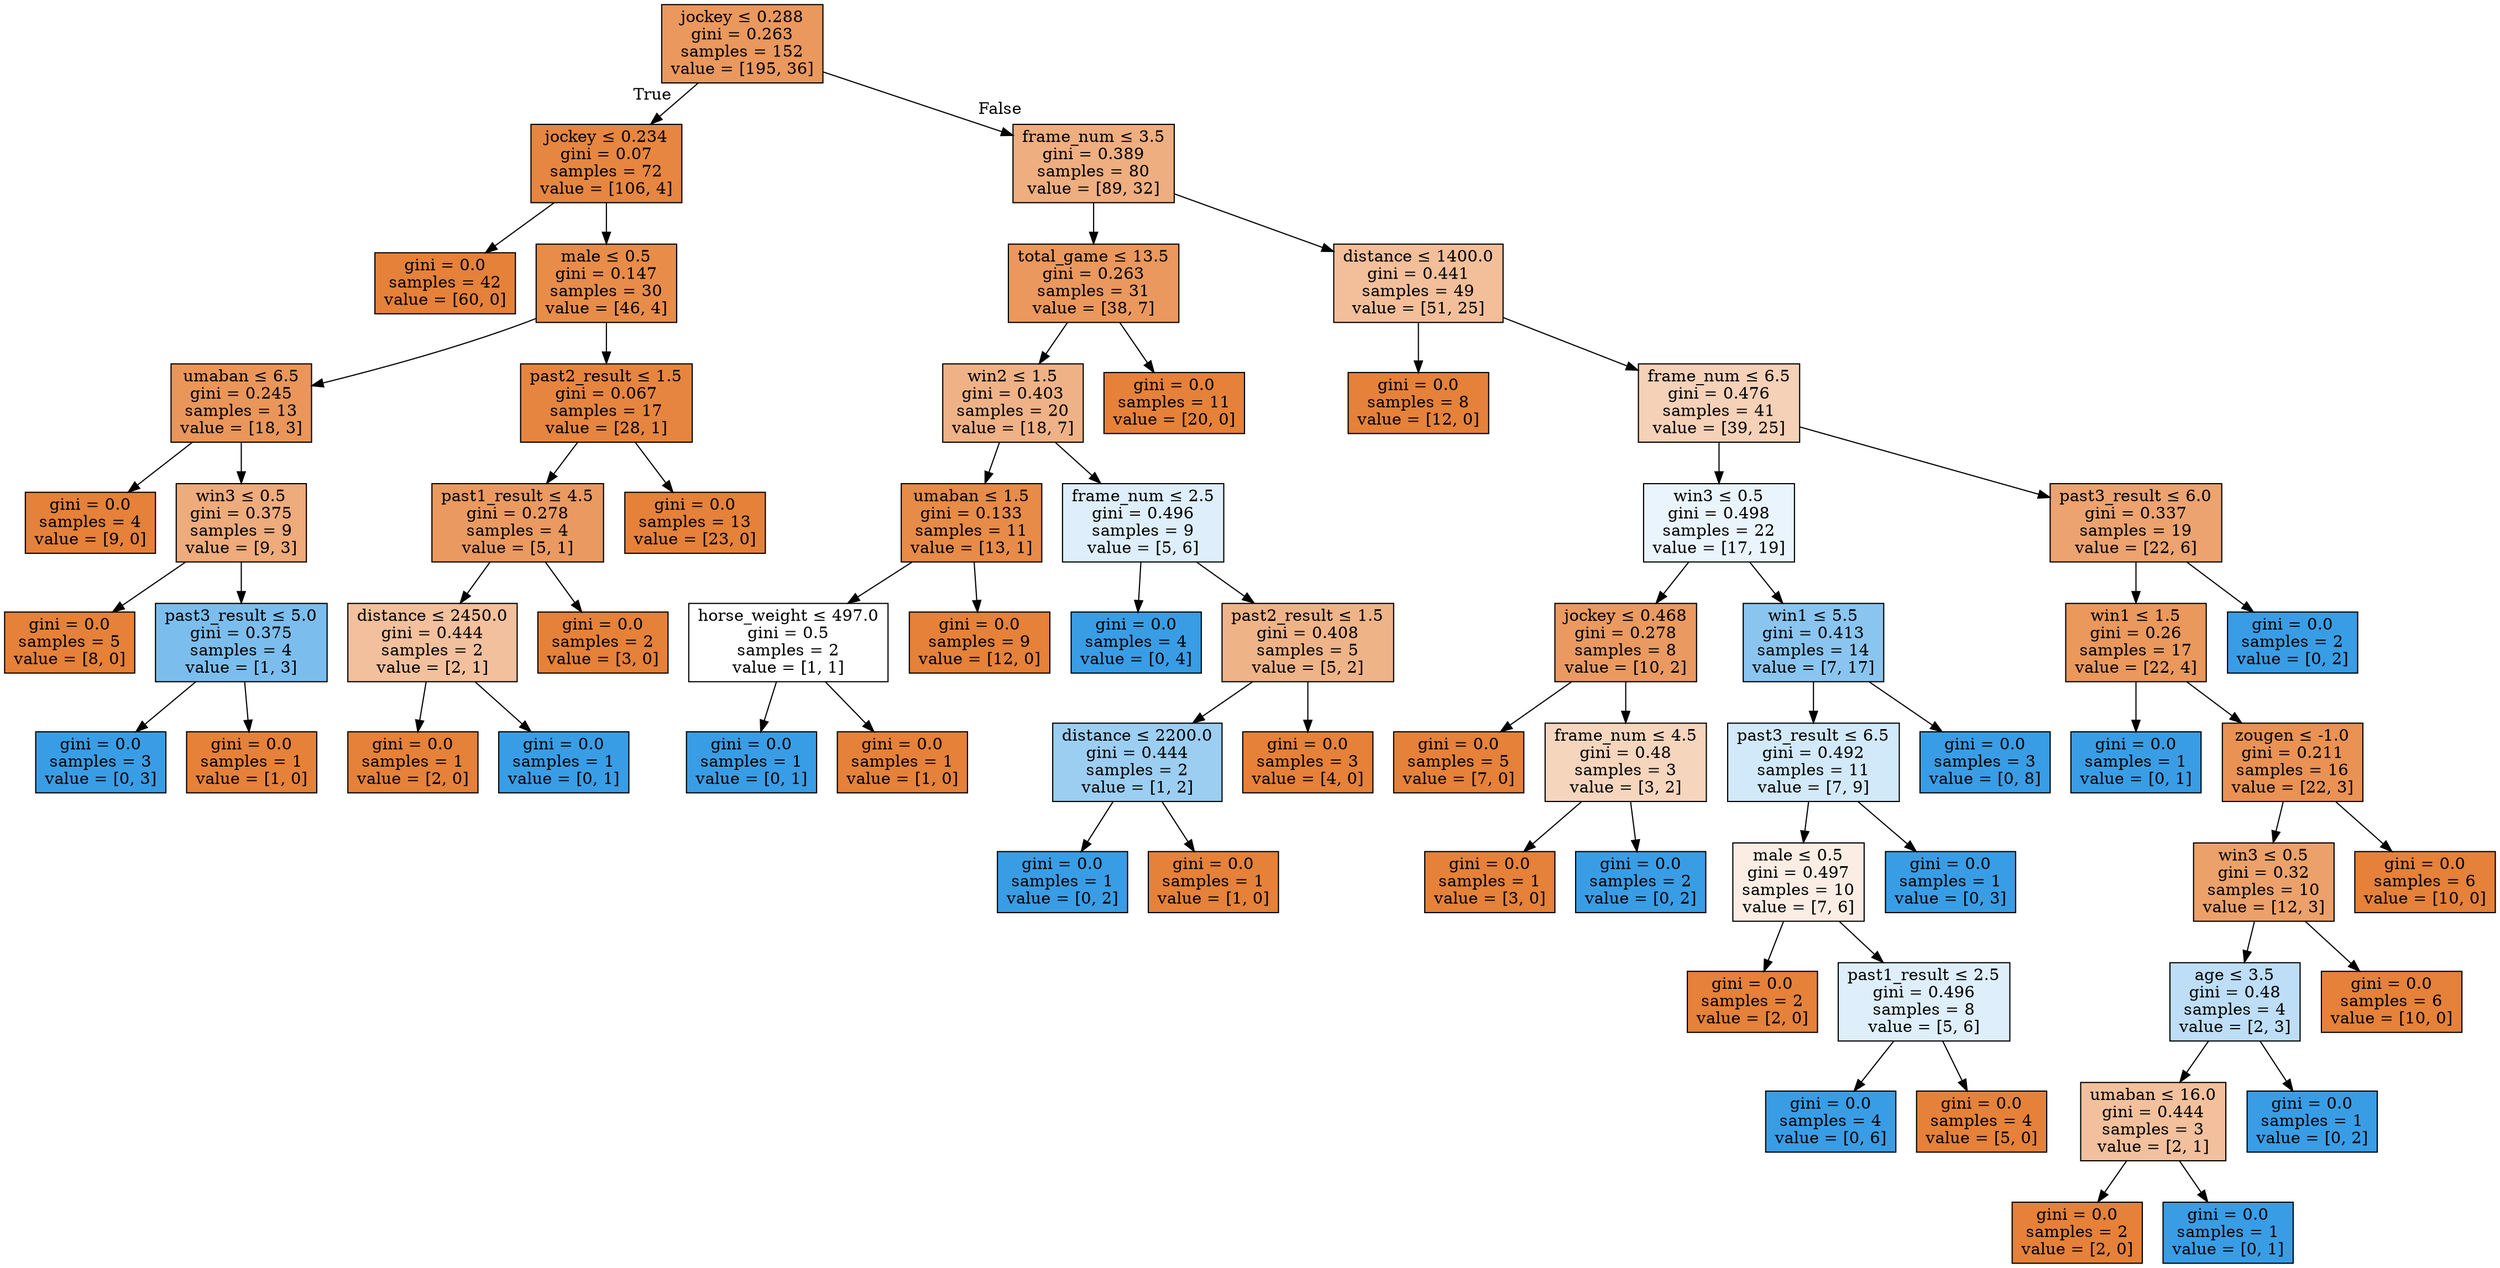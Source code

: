 digraph Tree {
node [shape=box, style="filled", color="black"] ;
0 [label=<jockey &le; 0.288<br/>gini = 0.263<br/>samples = 152<br/>value = [195, 36]>, fillcolor="#e58139d0"] ;
1 [label=<jockey &le; 0.234<br/>gini = 0.07<br/>samples = 72<br/>value = [106, 4]>, fillcolor="#e58139f5"] ;
0 -> 1 [labeldistance=2.5, labelangle=45, headlabel="True"] ;
2 [label=<gini = 0.0<br/>samples = 42<br/>value = [60, 0]>, fillcolor="#e58139ff"] ;
1 -> 2 ;
3 [label=<male &le; 0.5<br/>gini = 0.147<br/>samples = 30<br/>value = [46, 4]>, fillcolor="#e58139e9"] ;
1 -> 3 ;
4 [label=<umaban &le; 6.5<br/>gini = 0.245<br/>samples = 13<br/>value = [18, 3]>, fillcolor="#e58139d4"] ;
3 -> 4 ;
5 [label=<gini = 0.0<br/>samples = 4<br/>value = [9, 0]>, fillcolor="#e58139ff"] ;
4 -> 5 ;
6 [label=<win3 &le; 0.5<br/>gini = 0.375<br/>samples = 9<br/>value = [9, 3]>, fillcolor="#e58139aa"] ;
4 -> 6 ;
7 [label=<gini = 0.0<br/>samples = 5<br/>value = [8, 0]>, fillcolor="#e58139ff"] ;
6 -> 7 ;
8 [label=<past3_result &le; 5.0<br/>gini = 0.375<br/>samples = 4<br/>value = [1, 3]>, fillcolor="#399de5aa"] ;
6 -> 8 ;
9 [label=<gini = 0.0<br/>samples = 3<br/>value = [0, 3]>, fillcolor="#399de5ff"] ;
8 -> 9 ;
10 [label=<gini = 0.0<br/>samples = 1<br/>value = [1, 0]>, fillcolor="#e58139ff"] ;
8 -> 10 ;
11 [label=<past2_result &le; 1.5<br/>gini = 0.067<br/>samples = 17<br/>value = [28, 1]>, fillcolor="#e58139f6"] ;
3 -> 11 ;
12 [label=<past1_result &le; 4.5<br/>gini = 0.278<br/>samples = 4<br/>value = [5, 1]>, fillcolor="#e58139cc"] ;
11 -> 12 ;
13 [label=<distance &le; 2450.0<br/>gini = 0.444<br/>samples = 2<br/>value = [2, 1]>, fillcolor="#e581397f"] ;
12 -> 13 ;
14 [label=<gini = 0.0<br/>samples = 1<br/>value = [2, 0]>, fillcolor="#e58139ff"] ;
13 -> 14 ;
15 [label=<gini = 0.0<br/>samples = 1<br/>value = [0, 1]>, fillcolor="#399de5ff"] ;
13 -> 15 ;
16 [label=<gini = 0.0<br/>samples = 2<br/>value = [3, 0]>, fillcolor="#e58139ff"] ;
12 -> 16 ;
17 [label=<gini = 0.0<br/>samples = 13<br/>value = [23, 0]>, fillcolor="#e58139ff"] ;
11 -> 17 ;
18 [label=<frame_num &le; 3.5<br/>gini = 0.389<br/>samples = 80<br/>value = [89, 32]>, fillcolor="#e58139a3"] ;
0 -> 18 [labeldistance=2.5, labelangle=-45, headlabel="False"] ;
19 [label=<total_game &le; 13.5<br/>gini = 0.263<br/>samples = 31<br/>value = [38, 7]>, fillcolor="#e58139d0"] ;
18 -> 19 ;
20 [label=<win2 &le; 1.5<br/>gini = 0.403<br/>samples = 20<br/>value = [18, 7]>, fillcolor="#e581399c"] ;
19 -> 20 ;
21 [label=<umaban &le; 1.5<br/>gini = 0.133<br/>samples = 11<br/>value = [13, 1]>, fillcolor="#e58139eb"] ;
20 -> 21 ;
22 [label=<horse_weight &le; 497.0<br/>gini = 0.5<br/>samples = 2<br/>value = [1, 1]>, fillcolor="#e5813900"] ;
21 -> 22 ;
23 [label=<gini = 0.0<br/>samples = 1<br/>value = [0, 1]>, fillcolor="#399de5ff"] ;
22 -> 23 ;
24 [label=<gini = 0.0<br/>samples = 1<br/>value = [1, 0]>, fillcolor="#e58139ff"] ;
22 -> 24 ;
25 [label=<gini = 0.0<br/>samples = 9<br/>value = [12, 0]>, fillcolor="#e58139ff"] ;
21 -> 25 ;
26 [label=<frame_num &le; 2.5<br/>gini = 0.496<br/>samples = 9<br/>value = [5, 6]>, fillcolor="#399de52a"] ;
20 -> 26 ;
27 [label=<gini = 0.0<br/>samples = 4<br/>value = [0, 4]>, fillcolor="#399de5ff"] ;
26 -> 27 ;
28 [label=<past2_result &le; 1.5<br/>gini = 0.408<br/>samples = 5<br/>value = [5, 2]>, fillcolor="#e5813999"] ;
26 -> 28 ;
29 [label=<distance &le; 2200.0<br/>gini = 0.444<br/>samples = 2<br/>value = [1, 2]>, fillcolor="#399de57f"] ;
28 -> 29 ;
30 [label=<gini = 0.0<br/>samples = 1<br/>value = [0, 2]>, fillcolor="#399de5ff"] ;
29 -> 30 ;
31 [label=<gini = 0.0<br/>samples = 1<br/>value = [1, 0]>, fillcolor="#e58139ff"] ;
29 -> 31 ;
32 [label=<gini = 0.0<br/>samples = 3<br/>value = [4, 0]>, fillcolor="#e58139ff"] ;
28 -> 32 ;
33 [label=<gini = 0.0<br/>samples = 11<br/>value = [20, 0]>, fillcolor="#e58139ff"] ;
19 -> 33 ;
34 [label=<distance &le; 1400.0<br/>gini = 0.441<br/>samples = 49<br/>value = [51, 25]>, fillcolor="#e5813982"] ;
18 -> 34 ;
35 [label=<gini = 0.0<br/>samples = 8<br/>value = [12, 0]>, fillcolor="#e58139ff"] ;
34 -> 35 ;
36 [label=<frame_num &le; 6.5<br/>gini = 0.476<br/>samples = 41<br/>value = [39, 25]>, fillcolor="#e581395c"] ;
34 -> 36 ;
37 [label=<win3 &le; 0.5<br/>gini = 0.498<br/>samples = 22<br/>value = [17, 19]>, fillcolor="#399de51b"] ;
36 -> 37 ;
38 [label=<jockey &le; 0.468<br/>gini = 0.278<br/>samples = 8<br/>value = [10, 2]>, fillcolor="#e58139cc"] ;
37 -> 38 ;
39 [label=<gini = 0.0<br/>samples = 5<br/>value = [7, 0]>, fillcolor="#e58139ff"] ;
38 -> 39 ;
40 [label=<frame_num &le; 4.5<br/>gini = 0.48<br/>samples = 3<br/>value = [3, 2]>, fillcolor="#e5813955"] ;
38 -> 40 ;
41 [label=<gini = 0.0<br/>samples = 1<br/>value = [3, 0]>, fillcolor="#e58139ff"] ;
40 -> 41 ;
42 [label=<gini = 0.0<br/>samples = 2<br/>value = [0, 2]>, fillcolor="#399de5ff"] ;
40 -> 42 ;
43 [label=<win1 &le; 5.5<br/>gini = 0.413<br/>samples = 14<br/>value = [7, 17]>, fillcolor="#399de596"] ;
37 -> 43 ;
44 [label=<past3_result &le; 6.5<br/>gini = 0.492<br/>samples = 11<br/>value = [7, 9]>, fillcolor="#399de539"] ;
43 -> 44 ;
45 [label=<male &le; 0.5<br/>gini = 0.497<br/>samples = 10<br/>value = [7, 6]>, fillcolor="#e5813924"] ;
44 -> 45 ;
46 [label=<gini = 0.0<br/>samples = 2<br/>value = [2, 0]>, fillcolor="#e58139ff"] ;
45 -> 46 ;
47 [label=<past1_result &le; 2.5<br/>gini = 0.496<br/>samples = 8<br/>value = [5, 6]>, fillcolor="#399de52a"] ;
45 -> 47 ;
48 [label=<gini = 0.0<br/>samples = 4<br/>value = [0, 6]>, fillcolor="#399de5ff"] ;
47 -> 48 ;
49 [label=<gini = 0.0<br/>samples = 4<br/>value = [5, 0]>, fillcolor="#e58139ff"] ;
47 -> 49 ;
50 [label=<gini = 0.0<br/>samples = 1<br/>value = [0, 3]>, fillcolor="#399de5ff"] ;
44 -> 50 ;
51 [label=<gini = 0.0<br/>samples = 3<br/>value = [0, 8]>, fillcolor="#399de5ff"] ;
43 -> 51 ;
52 [label=<past3_result &le; 6.0<br/>gini = 0.337<br/>samples = 19<br/>value = [22, 6]>, fillcolor="#e58139b9"] ;
36 -> 52 ;
53 [label=<win1 &le; 1.5<br/>gini = 0.26<br/>samples = 17<br/>value = [22, 4]>, fillcolor="#e58139d1"] ;
52 -> 53 ;
54 [label=<gini = 0.0<br/>samples = 1<br/>value = [0, 1]>, fillcolor="#399de5ff"] ;
53 -> 54 ;
55 [label=<zougen &le; -1.0<br/>gini = 0.211<br/>samples = 16<br/>value = [22, 3]>, fillcolor="#e58139dc"] ;
53 -> 55 ;
56 [label=<win3 &le; 0.5<br/>gini = 0.32<br/>samples = 10<br/>value = [12, 3]>, fillcolor="#e58139bf"] ;
55 -> 56 ;
57 [label=<age &le; 3.5<br/>gini = 0.48<br/>samples = 4<br/>value = [2, 3]>, fillcolor="#399de555"] ;
56 -> 57 ;
58 [label=<umaban &le; 16.0<br/>gini = 0.444<br/>samples = 3<br/>value = [2, 1]>, fillcolor="#e581397f"] ;
57 -> 58 ;
59 [label=<gini = 0.0<br/>samples = 2<br/>value = [2, 0]>, fillcolor="#e58139ff"] ;
58 -> 59 ;
60 [label=<gini = 0.0<br/>samples = 1<br/>value = [0, 1]>, fillcolor="#399de5ff"] ;
58 -> 60 ;
61 [label=<gini = 0.0<br/>samples = 1<br/>value = [0, 2]>, fillcolor="#399de5ff"] ;
57 -> 61 ;
62 [label=<gini = 0.0<br/>samples = 6<br/>value = [10, 0]>, fillcolor="#e58139ff"] ;
56 -> 62 ;
63 [label=<gini = 0.0<br/>samples = 6<br/>value = [10, 0]>, fillcolor="#e58139ff"] ;
55 -> 63 ;
64 [label=<gini = 0.0<br/>samples = 2<br/>value = [0, 2]>, fillcolor="#399de5ff"] ;
52 -> 64 ;
}